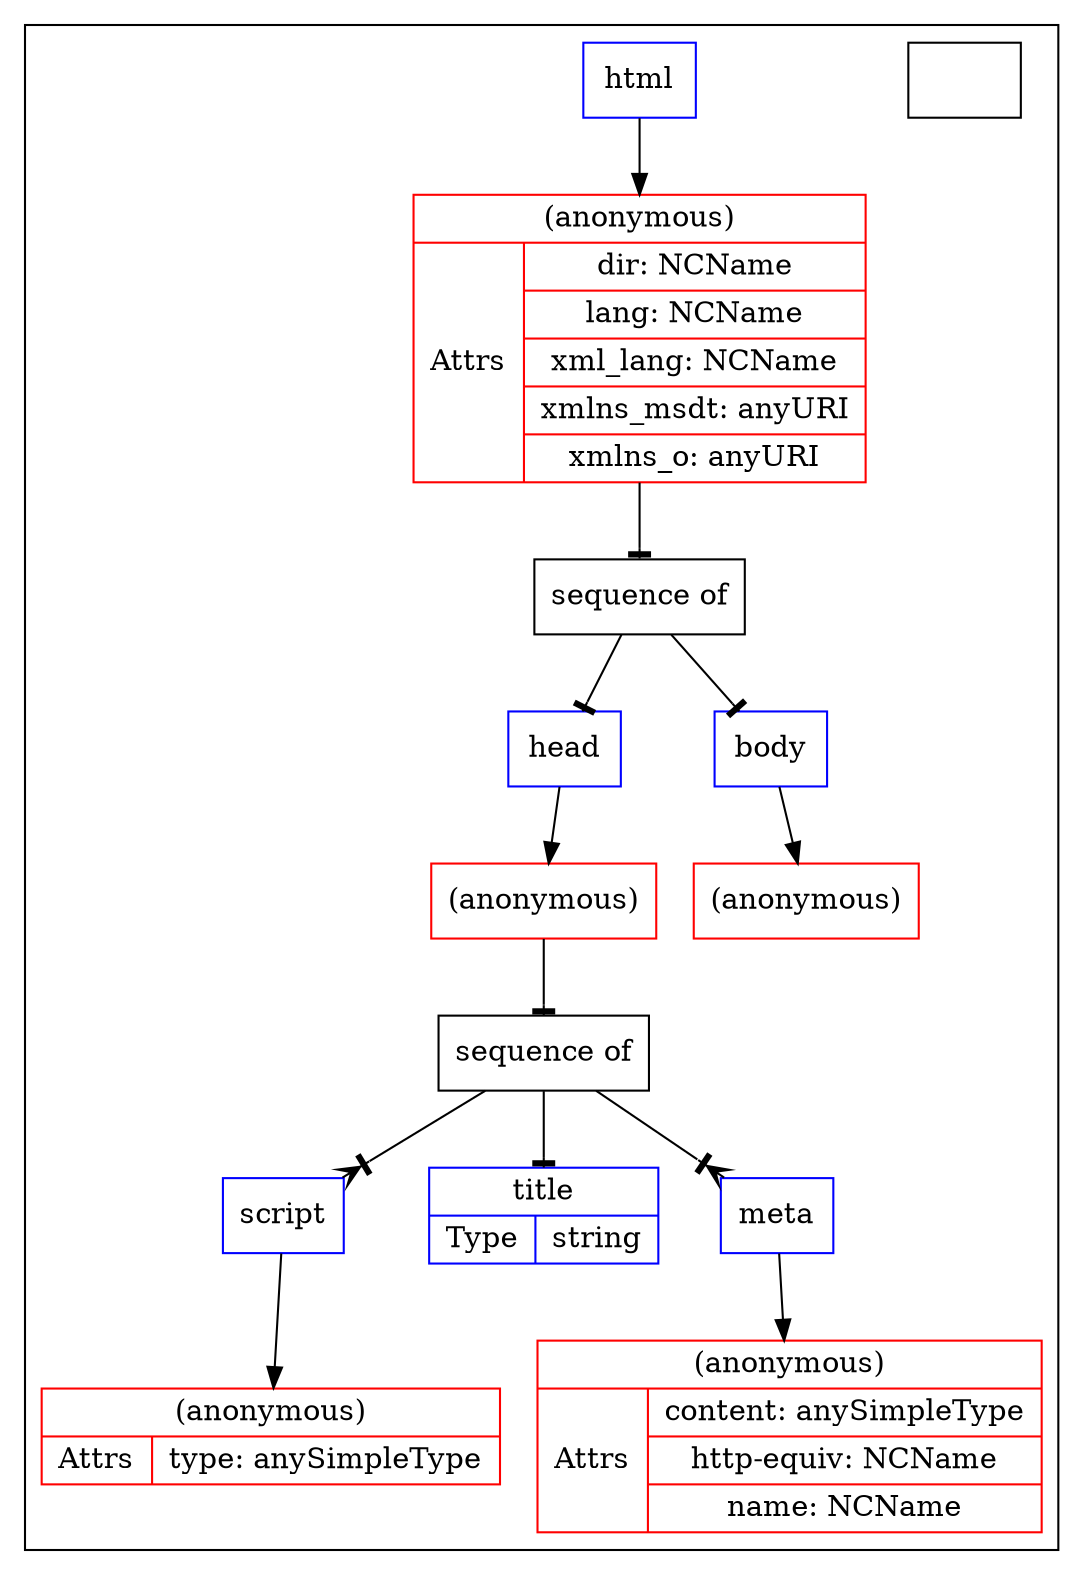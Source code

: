 digraph {
subgraph clusterSchemaImpl29997514 { label=""
ModelGroupImpl31564808 [shape="record", label="{sequence of}"];
ComplexTypeImpl15138573 [shape="record", label="{(anonymous)|{Attrs|{{<AttributeUseImpl12170552>dir: NCName}|{<AttributeUseImpl2654289>lang: NCName}|{<AttributeUseImpl16795115>xml_lang: NCName}|{<AttributeUseImpl15628820>xmlns_msdt: anyURI}|{<AttributeUseImpl9489155>xmlns_o: anyURI}}}}", color="red"];
ElementDecl31161848 [shape="record", label="{head}", color="blue"];
ElementDecl33208902 [shape="record", label="{script}", color="blue"];
ElementDecl5230193 [shape="record", label="{title|{Type|string}}", color="blue"];
ComplexTypeImpl24962279 [shape="record", label="{(anonymous)|{Attrs|{{<AttributeUseImpl20196260>content: anySimpleType}|{<AttributeUseImpl1913643>http-equiv: NCName}|{<AttributeUseImpl17459938>name: NCName}}}}", color="red"];
ComplexTypeImpl12107511 [shape="record", label="{(anonymous)|{Attrs|{{<AttributeUseImpl13756574>type: anySimpleType}}}}", color="red"];
ElementDecl20631685 [shape="record", label="{body}", color="blue"];
SchemaImpl29997514 [shape="record", label="{}"];
ComplexTypeImpl10969598 [shape="record", label="{(anonymous)}", color="red"];
ElementDecl19610963 [shape="record", label="{meta}", color="blue"];
ComplexTypeImpl19106770 [shape="record", label="{(anonymous)}", color="red"];
ElementDecl24807938 [shape="record", label="{html}", color="blue"];
ModelGroupImpl9319143 [shape="record", label="{sequence of}"];
}
ModelGroupImpl9319143 -> ElementDecl5230193 [arrowhead="tee", arrowtail="diamond"];
ComplexTypeImpl10969598 -> ModelGroupImpl9319143 [arrowhead="tee", arrowtail="diamond"];
ModelGroupImpl9319143 -> ElementDecl33208902 [arrowhead="crowtee", arrowtail="diamond"];
ElementDecl20631685 -> ComplexTypeImpl19106770 [arrowhead="normal"];
ModelGroupImpl31564808 -> ElementDecl20631685 [arrowhead="tee", arrowtail="diamond"];
ElementDecl24807938 -> ComplexTypeImpl15138573 [arrowhead="normal"];
ComplexTypeImpl15138573 -> ModelGroupImpl31564808 [arrowhead="tee", arrowtail="diamond"];
ElementDecl33208902 -> ComplexTypeImpl12107511 [arrowhead="normal"];
ModelGroupImpl31564808 -> ElementDecl31161848 [arrowhead="tee", arrowtail="diamond"];
ModelGroupImpl9319143 -> ElementDecl19610963 [arrowhead="crowtee", arrowtail="diamond"];
ElementDecl31161848 -> ComplexTypeImpl10969598 [arrowhead="normal"];
ElementDecl19610963 -> ComplexTypeImpl24962279 [arrowhead="normal"];
}
